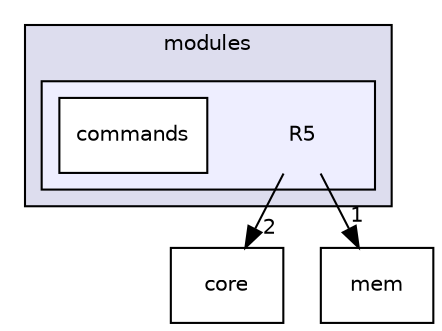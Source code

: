 digraph "include/modules/R5" {
  compound=true
  node [ fontsize="10", fontname="Helvetica"];
  edge [ labelfontsize="10", labelfontname="Helvetica"];
  subgraph clusterdir_2b62a22b82aac776549c15514a2aafcf {
    graph [ bgcolor="#ddddee", pencolor="black", label="modules" fontname="Helvetica", fontsize="10", URL="dir_2b62a22b82aac776549c15514a2aafcf.html"]
  subgraph clusterdir_88b6e815692ce273e47b7909c61069f5 {
    graph [ bgcolor="#eeeeff", pencolor="black", label="" URL="dir_88b6e815692ce273e47b7909c61069f5.html"];
    dir_88b6e815692ce273e47b7909c61069f5 [shape=plaintext label="R5"];
    dir_a4cf1d0dbc747e77a8e7901cabbf5815 [shape=box label="commands" color="black" fillcolor="white" style="filled" URL="dir_a4cf1d0dbc747e77a8e7901cabbf5815.html"];
  }
  }
  dir_3d69f64eaf81436fe2b22361382717e5 [shape=box label="core" URL="dir_3d69f64eaf81436fe2b22361382717e5.html"];
  dir_3f291d0a4bf9b6fcd2f0124e71b8ed71 [shape=box label="mem" URL="dir_3f291d0a4bf9b6fcd2f0124e71b8ed71.html"];
  dir_88b6e815692ce273e47b7909c61069f5->dir_3d69f64eaf81436fe2b22361382717e5 [headlabel="2", labeldistance=1.5 headhref="dir_000007_000001.html"];
  dir_88b6e815692ce273e47b7909c61069f5->dir_3f291d0a4bf9b6fcd2f0124e71b8ed71 [headlabel="1", labeldistance=1.5 headhref="dir_000007_000009.html"];
}
